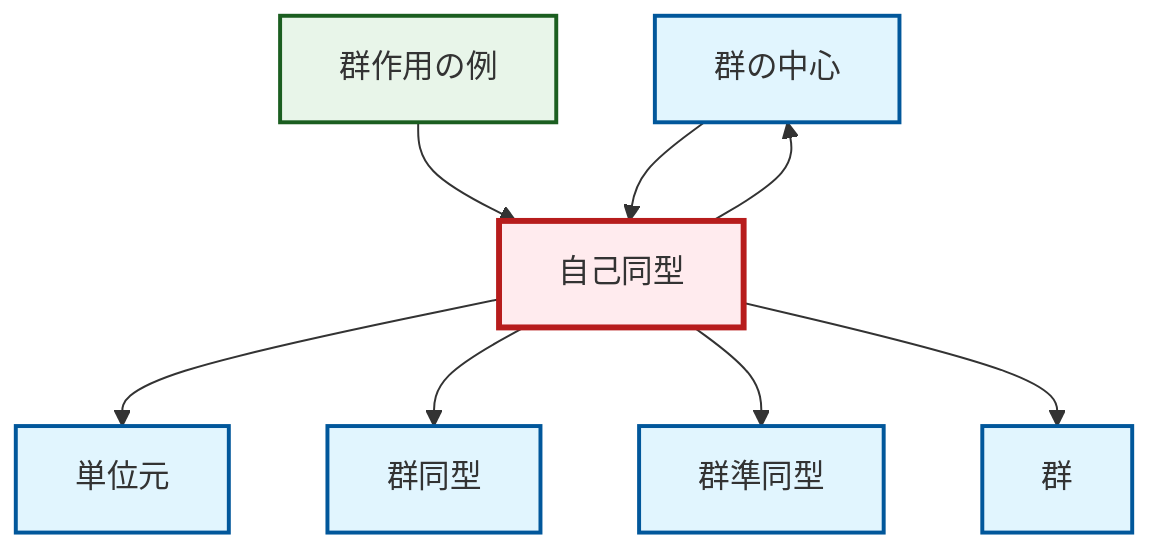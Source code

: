 graph TD
    classDef definition fill:#e1f5fe,stroke:#01579b,stroke-width:2px
    classDef theorem fill:#f3e5f5,stroke:#4a148c,stroke-width:2px
    classDef axiom fill:#fff3e0,stroke:#e65100,stroke-width:2px
    classDef example fill:#e8f5e9,stroke:#1b5e20,stroke-width:2px
    classDef current fill:#ffebee,stroke:#b71c1c,stroke-width:3px
    def-center-of-group["群の中心"]:::definition
    def-isomorphism["群同型"]:::definition
    ex-group-action-examples["群作用の例"]:::example
    def-automorphism["自己同型"]:::definition
    def-identity-element["単位元"]:::definition
    def-group["群"]:::definition
    def-homomorphism["群準同型"]:::definition
    def-automorphism --> def-identity-element
    ex-group-action-examples --> def-automorphism
    def-center-of-group --> def-automorphism
    def-automorphism --> def-center-of-group
    def-automorphism --> def-isomorphism
    def-automorphism --> def-homomorphism
    def-automorphism --> def-group
    class def-automorphism current